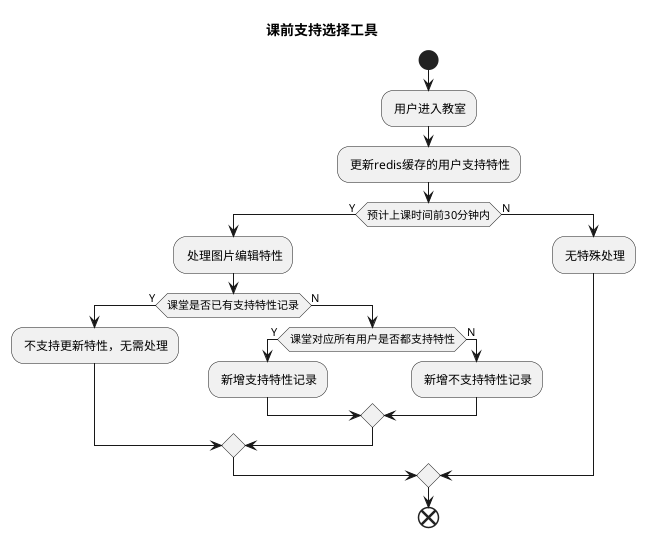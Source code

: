 
@startuml
title 课前支持选择工具
start
: 用户进入教室;
    : 更新redis缓存的用户支持特性;
    if(预计上课时间前30分钟内) then(Y)
        : 处理图片编辑特性;
        if(课堂是否已有支持特性记录) then(Y)
            : 不支持更新特性，无需处理;
        else(N)
            if(课堂对应所有用户是否都支持特性) then(Y)
                : 新增支持特性记录;
            else(N)
                : 新增不支持特性记录;
             endif
         endif
    else(N)
        : 无特殊处理;
    endif

end
@enduml